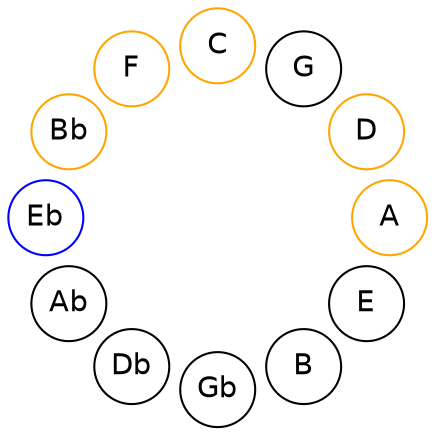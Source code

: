 
graph {

layout = circo;
mindist = .1

node [shape = circle, fontname = Helvetica, margin = 0]
edge [style=invis]

subgraph 1 {
	E -- B -- Gb -- Db -- Ab -- Eb -- Bb -- F -- C -- G -- D -- A -- E
}

Eb [color=blue];
Bb [color=orange];
F [color=orange];
C [color=orange];
D [color=orange];
A [color=orange];
}
